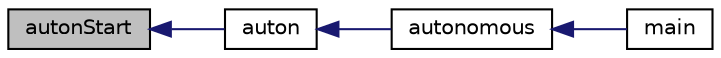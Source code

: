 digraph "autonStart"
{
  edge [fontname="Helvetica",fontsize="10",labelfontname="Helvetica",labelfontsize="10"];
  node [fontname="Helvetica",fontsize="10",shape=record];
  rankdir="LR";
  Node45 [label="autonStart",height=0.2,width=0.4,color="black", fillcolor="grey75", style="filled", fontcolor="black"];
  Node45 -> Node46 [dir="back",color="midnightblue",fontsize="10",style="solid"];
  Node46 [label="auton",height=0.2,width=0.4,color="black", fillcolor="white", style="filled",URL="$db/ddf/auton_8cpp_a9c7e58a3b4bb5cdd30a6b3ed32e8f962.html#a9c7e58a3b4bb5cdd30a6b3ed32e8f962",tooltip="the autonomous switcher "];
  Node46 -> Node47 [dir="back",color="midnightblue",fontsize="10",style="solid"];
  Node47 [label="autonomous",height=0.2,width=0.4,color="black", fillcolor="white", style="filled",URL="$df/d0a/main_8cpp_a2df3d06bc5bced154da27fce393f991f.html#a2df3d06bc5bced154da27fce393f991f"];
  Node47 -> Node48 [dir="back",color="midnightblue",fontsize="10",style="solid"];
  Node48 [label="main",height=0.2,width=0.4,color="black", fillcolor="white", style="filled",URL="$df/d0a/main_8cpp_ae66f6b31b5ad750f1fe042a706a4e3d4.html#ae66f6b31b5ad750f1fe042a706a4e3d4"];
}
